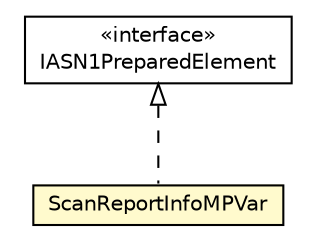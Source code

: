 #!/usr/local/bin/dot
#
# Class diagram 
# Generated by UMLGraph version R5_6-24-gf6e263 (http://www.umlgraph.org/)
#

digraph G {
	edge [fontname="Helvetica",fontsize=10,labelfontname="Helvetica",labelfontsize=10];
	node [fontname="Helvetica",fontsize=10,shape=plaintext];
	nodesep=0.25;
	ranksep=0.5;
	// org.universAAL.lddi.lib.ieeex73std.org.bn.coders.IASN1PreparedElement
	c7180331 [label=<<table title="org.universAAL.lddi.lib.ieeex73std.org.bn.coders.IASN1PreparedElement" border="0" cellborder="1" cellspacing="0" cellpadding="2" port="p" href="../../org/bn/coders/IASN1PreparedElement.html">
		<tr><td><table border="0" cellspacing="0" cellpadding="1">
<tr><td align="center" balign="center"> &#171;interface&#187; </td></tr>
<tr><td align="center" balign="center"> IASN1PreparedElement </td></tr>
		</table></td></tr>
		</table>>, URL="../../org/bn/coders/IASN1PreparedElement.html", fontname="Helvetica", fontcolor="black", fontsize=10.0];
	// org.universAAL.lddi.lib.ieeex73std.x73.p20601.ScanReportInfoMPVar
	c7180413 [label=<<table title="org.universAAL.lddi.lib.ieeex73std.x73.p20601.ScanReportInfoMPVar" border="0" cellborder="1" cellspacing="0" cellpadding="2" port="p" bgcolor="lemonChiffon" href="./ScanReportInfoMPVar.html">
		<tr><td><table border="0" cellspacing="0" cellpadding="1">
<tr><td align="center" balign="center"> ScanReportInfoMPVar </td></tr>
		</table></td></tr>
		</table>>, URL="./ScanReportInfoMPVar.html", fontname="Helvetica", fontcolor="black", fontsize=10.0];
	//org.universAAL.lddi.lib.ieeex73std.x73.p20601.ScanReportInfoMPVar implements org.universAAL.lddi.lib.ieeex73std.org.bn.coders.IASN1PreparedElement
	c7180331:p -> c7180413:p [dir=back,arrowtail=empty,style=dashed];
}

